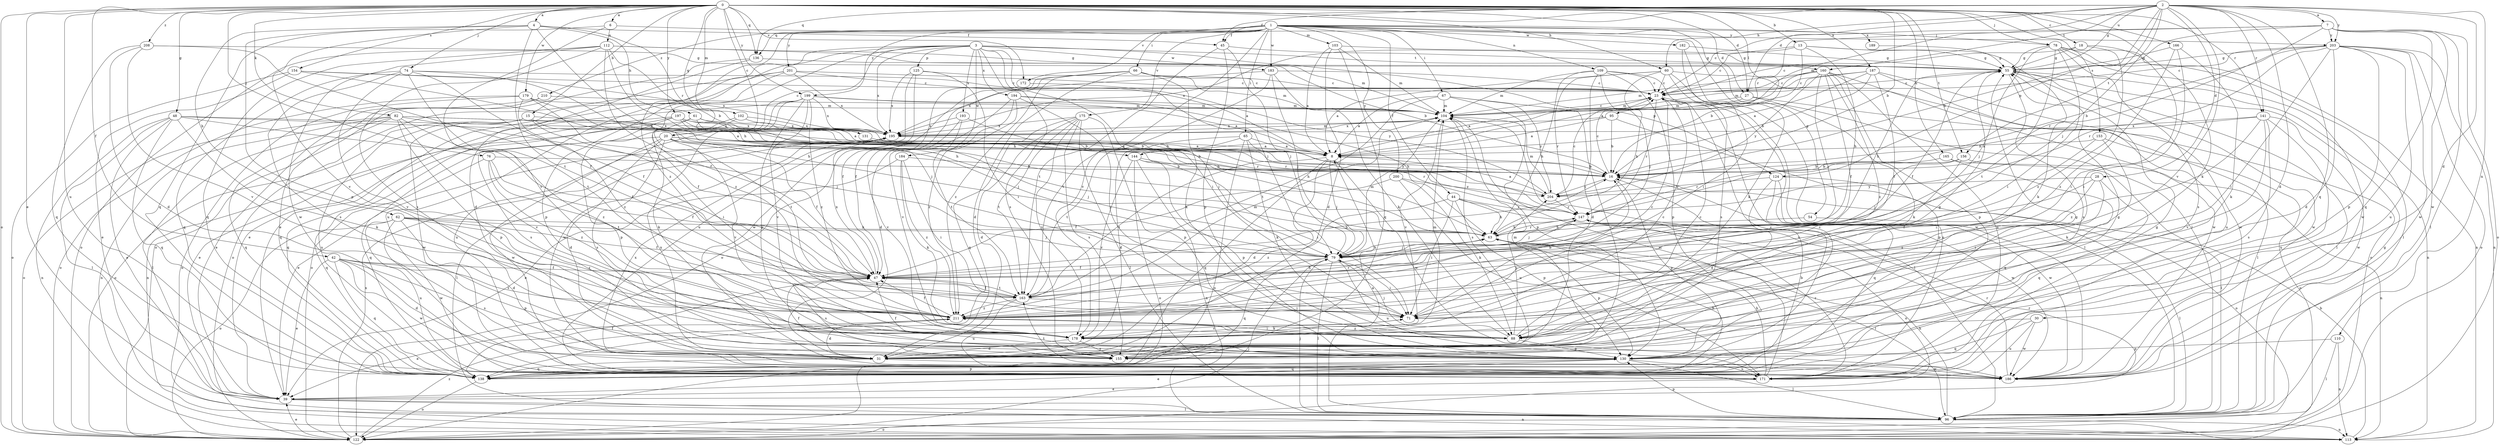 strict digraph  {
0;
1;
2;
3;
4;
6;
7;
8;
13;
15;
16;
18;
20;
23;
27;
28;
30;
31;
39;
42;
44;
45;
47;
48;
54;
55;
60;
61;
62;
63;
65;
66;
67;
71;
74;
76;
78;
79;
82;
88;
95;
96;
102;
103;
104;
109;
110;
112;
113;
122;
124;
125;
130;
131;
136;
138;
141;
144;
147;
153;
154;
155;
156;
160;
163;
165;
166;
171;
172;
175;
178;
179;
182;
183;
184;
186;
187;
189;
193;
194;
195;
197;
199;
200;
201;
203;
204;
208;
210;
211;
0 -> 4  [label=a];
0 -> 6  [label=a];
0 -> 13  [label=b];
0 -> 15  [label=b];
0 -> 16  [label=b];
0 -> 18  [label=c];
0 -> 20  [label=c];
0 -> 27  [label=d];
0 -> 39  [label=e];
0 -> 42  [label=f];
0 -> 48  [label=g];
0 -> 60  [label=h];
0 -> 74  [label=j];
0 -> 76  [label=j];
0 -> 78  [label=j];
0 -> 82  [label=k];
0 -> 88  [label=k];
0 -> 95  [label=l];
0 -> 102  [label=m];
0 -> 122  [label=o];
0 -> 131  [label=q];
0 -> 136  [label=q];
0 -> 141  [label=r];
0 -> 153  [label=s];
0 -> 154  [label=s];
0 -> 156  [label=t];
0 -> 165  [label=u];
0 -> 166  [label=u];
0 -> 171  [label=u];
0 -> 172  [label=v];
0 -> 179  [label=w];
0 -> 187  [label=x];
0 -> 197  [label=y];
0 -> 199  [label=y];
0 -> 208  [label=z];
1 -> 27  [label=d];
1 -> 44  [label=f];
1 -> 45  [label=f];
1 -> 54  [label=g];
1 -> 65  [label=i];
1 -> 66  [label=i];
1 -> 67  [label=i];
1 -> 78  [label=j];
1 -> 96  [label=l];
1 -> 103  [label=m];
1 -> 109  [label=n];
1 -> 136  [label=q];
1 -> 172  [label=v];
1 -> 175  [label=v];
1 -> 178  [label=v];
1 -> 182  [label=w];
1 -> 183  [label=w];
1 -> 189  [label=x];
1 -> 199  [label=y];
1 -> 200  [label=y];
1 -> 201  [label=y];
1 -> 210  [label=z];
1 -> 211  [label=z];
2 -> 7  [label=a];
2 -> 27  [label=d];
2 -> 28  [label=d];
2 -> 30  [label=d];
2 -> 31  [label=d];
2 -> 45  [label=f];
2 -> 55  [label=g];
2 -> 60  [label=h];
2 -> 79  [label=j];
2 -> 110  [label=n];
2 -> 124  [label=p];
2 -> 136  [label=q];
2 -> 138  [label=q];
2 -> 141  [label=r];
2 -> 144  [label=r];
2 -> 156  [label=t];
2 -> 160  [label=t];
2 -> 178  [label=v];
2 -> 203  [label=y];
3 -> 20  [label=c];
3 -> 39  [label=e];
3 -> 71  [label=i];
3 -> 79  [label=j];
3 -> 124  [label=p];
3 -> 125  [label=p];
3 -> 155  [label=s];
3 -> 160  [label=t];
3 -> 171  [label=u];
3 -> 183  [label=w];
3 -> 184  [label=w];
3 -> 193  [label=x];
3 -> 194  [label=x];
3 -> 195  [label=x];
3 -> 211  [label=z];
4 -> 45  [label=f];
4 -> 61  [label=h];
4 -> 62  [label=h];
4 -> 63  [label=h];
4 -> 130  [label=p];
4 -> 144  [label=r];
4 -> 163  [label=t];
4 -> 178  [label=v];
6 -> 112  [label=n];
6 -> 138  [label=q];
6 -> 178  [label=v];
6 -> 203  [label=y];
7 -> 16  [label=b];
7 -> 23  [label=c];
7 -> 96  [label=l];
7 -> 104  [label=m];
7 -> 122  [label=o];
7 -> 138  [label=q];
7 -> 147  [label=r];
7 -> 186  [label=w];
7 -> 203  [label=y];
8 -> 16  [label=b];
8 -> 31  [label=d];
8 -> 79  [label=j];
8 -> 138  [label=q];
8 -> 163  [label=t];
8 -> 186  [label=w];
13 -> 16  [label=b];
13 -> 23  [label=c];
13 -> 55  [label=g];
13 -> 63  [label=h];
13 -> 88  [label=k];
13 -> 195  [label=x];
15 -> 71  [label=i];
15 -> 79  [label=j];
15 -> 122  [label=o];
15 -> 171  [label=u];
15 -> 186  [label=w];
15 -> 195  [label=x];
16 -> 23  [label=c];
16 -> 130  [label=p];
16 -> 186  [label=w];
16 -> 204  [label=y];
18 -> 23  [label=c];
18 -> 55  [label=g];
18 -> 71  [label=i];
18 -> 211  [label=z];
20 -> 8  [label=a];
20 -> 16  [label=b];
20 -> 31  [label=d];
20 -> 47  [label=f];
20 -> 138  [label=q];
20 -> 147  [label=r];
20 -> 155  [label=s];
20 -> 178  [label=v];
20 -> 186  [label=w];
23 -> 104  [label=m];
23 -> 147  [label=r];
23 -> 171  [label=u];
27 -> 8  [label=a];
27 -> 88  [label=k];
27 -> 96  [label=l];
27 -> 104  [label=m];
28 -> 47  [label=f];
28 -> 71  [label=i];
28 -> 138  [label=q];
28 -> 204  [label=y];
28 -> 211  [label=z];
30 -> 138  [label=q];
30 -> 171  [label=u];
30 -> 178  [label=v];
30 -> 186  [label=w];
31 -> 55  [label=g];
31 -> 138  [label=q];
31 -> 186  [label=w];
31 -> 195  [label=x];
39 -> 96  [label=l];
39 -> 113  [label=n];
39 -> 147  [label=r];
42 -> 31  [label=d];
42 -> 39  [label=e];
42 -> 47  [label=f];
42 -> 130  [label=p];
42 -> 138  [label=q];
42 -> 155  [label=s];
42 -> 186  [label=w];
42 -> 211  [label=z];
44 -> 63  [label=h];
44 -> 71  [label=i];
44 -> 122  [label=o];
44 -> 130  [label=p];
44 -> 147  [label=r];
44 -> 211  [label=z];
45 -> 55  [label=g];
45 -> 79  [label=j];
45 -> 130  [label=p];
45 -> 163  [label=t];
47 -> 16  [label=b];
47 -> 155  [label=s];
47 -> 163  [label=t];
47 -> 195  [label=x];
48 -> 8  [label=a];
48 -> 39  [label=e];
48 -> 47  [label=f];
48 -> 88  [label=k];
48 -> 96  [label=l];
48 -> 113  [label=n];
48 -> 138  [label=q];
48 -> 195  [label=x];
54 -> 63  [label=h];
54 -> 96  [label=l];
55 -> 23  [label=c];
55 -> 47  [label=f];
55 -> 63  [label=h];
55 -> 96  [label=l];
55 -> 113  [label=n];
55 -> 155  [label=s];
55 -> 186  [label=w];
60 -> 8  [label=a];
60 -> 23  [label=c];
60 -> 63  [label=h];
60 -> 96  [label=l];
60 -> 122  [label=o];
60 -> 147  [label=r];
60 -> 186  [label=w];
61 -> 16  [label=b];
61 -> 88  [label=k];
61 -> 113  [label=n];
61 -> 147  [label=r];
61 -> 195  [label=x];
62 -> 31  [label=d];
62 -> 47  [label=f];
62 -> 63  [label=h];
62 -> 79  [label=j];
62 -> 122  [label=o];
62 -> 171  [label=u];
62 -> 186  [label=w];
62 -> 211  [label=z];
63 -> 79  [label=j];
63 -> 96  [label=l];
63 -> 130  [label=p];
63 -> 147  [label=r];
65 -> 8  [label=a];
65 -> 31  [label=d];
65 -> 88  [label=k];
65 -> 122  [label=o];
65 -> 163  [label=t];
65 -> 204  [label=y];
66 -> 23  [label=c];
66 -> 31  [label=d];
66 -> 47  [label=f];
66 -> 88  [label=k];
66 -> 104  [label=m];
66 -> 122  [label=o];
66 -> 211  [label=z];
67 -> 8  [label=a];
67 -> 104  [label=m];
67 -> 130  [label=p];
67 -> 155  [label=s];
67 -> 163  [label=t];
67 -> 204  [label=y];
71 -> 16  [label=b];
71 -> 178  [label=v];
74 -> 23  [label=c];
74 -> 47  [label=f];
74 -> 63  [label=h];
74 -> 138  [label=q];
74 -> 155  [label=s];
74 -> 163  [label=t];
74 -> 178  [label=v];
76 -> 16  [label=b];
76 -> 47  [label=f];
76 -> 138  [label=q];
76 -> 163  [label=t];
76 -> 211  [label=z];
78 -> 55  [label=g];
78 -> 71  [label=i];
78 -> 79  [label=j];
78 -> 96  [label=l];
78 -> 113  [label=n];
78 -> 155  [label=s];
78 -> 163  [label=t];
78 -> 186  [label=w];
79 -> 47  [label=f];
79 -> 63  [label=h];
79 -> 71  [label=i];
79 -> 96  [label=l];
79 -> 104  [label=m];
79 -> 138  [label=q];
79 -> 171  [label=u];
82 -> 8  [label=a];
82 -> 79  [label=j];
82 -> 96  [label=l];
82 -> 113  [label=n];
82 -> 122  [label=o];
82 -> 130  [label=p];
82 -> 138  [label=q];
82 -> 178  [label=v];
82 -> 195  [label=x];
82 -> 211  [label=z];
88 -> 23  [label=c];
88 -> 55  [label=g];
88 -> 79  [label=j];
88 -> 130  [label=p];
88 -> 204  [label=y];
88 -> 211  [label=z];
95 -> 8  [label=a];
95 -> 16  [label=b];
95 -> 130  [label=p];
95 -> 195  [label=x];
96 -> 8  [label=a];
96 -> 55  [label=g];
96 -> 63  [label=h];
96 -> 79  [label=j];
96 -> 113  [label=n];
96 -> 122  [label=o];
96 -> 130  [label=p];
102 -> 16  [label=b];
102 -> 130  [label=p];
102 -> 163  [label=t];
102 -> 195  [label=x];
103 -> 8  [label=a];
103 -> 31  [label=d];
103 -> 55  [label=g];
103 -> 104  [label=m];
103 -> 138  [label=q];
104 -> 23  [label=c];
104 -> 96  [label=l];
104 -> 155  [label=s];
104 -> 178  [label=v];
104 -> 195  [label=x];
109 -> 23  [label=c];
109 -> 31  [label=d];
109 -> 63  [label=h];
109 -> 79  [label=j];
109 -> 104  [label=m];
109 -> 130  [label=p];
109 -> 155  [label=s];
110 -> 96  [label=l];
110 -> 113  [label=n];
110 -> 130  [label=p];
112 -> 16  [label=b];
112 -> 47  [label=f];
112 -> 55  [label=g];
112 -> 63  [label=h];
112 -> 104  [label=m];
112 -> 122  [label=o];
112 -> 138  [label=q];
112 -> 155  [label=s];
112 -> 186  [label=w];
113 -> 16  [label=b];
122 -> 39  [label=e];
122 -> 79  [label=j];
122 -> 195  [label=x];
122 -> 211  [label=z];
124 -> 31  [label=d];
124 -> 122  [label=o];
124 -> 138  [label=q];
124 -> 186  [label=w];
124 -> 204  [label=y];
125 -> 23  [label=c];
125 -> 71  [label=i];
125 -> 171  [label=u];
125 -> 186  [label=w];
125 -> 195  [label=x];
130 -> 23  [label=c];
130 -> 39  [label=e];
130 -> 47  [label=f];
130 -> 96  [label=l];
130 -> 138  [label=q];
130 -> 171  [label=u];
131 -> 8  [label=a];
131 -> 79  [label=j];
136 -> 16  [label=b];
136 -> 31  [label=d];
136 -> 122  [label=o];
138 -> 16  [label=b];
138 -> 47  [label=f];
138 -> 63  [label=h];
138 -> 122  [label=o];
138 -> 130  [label=p];
141 -> 16  [label=b];
141 -> 155  [label=s];
141 -> 171  [label=u];
141 -> 178  [label=v];
141 -> 186  [label=w];
141 -> 195  [label=x];
141 -> 211  [label=z];
144 -> 16  [label=b];
144 -> 71  [label=i];
144 -> 113  [label=n];
144 -> 122  [label=o];
144 -> 130  [label=p];
144 -> 178  [label=v];
147 -> 63  [label=h];
147 -> 79  [label=j];
153 -> 8  [label=a];
153 -> 71  [label=i];
153 -> 88  [label=k];
153 -> 122  [label=o];
154 -> 23  [label=c];
154 -> 39  [label=e];
154 -> 63  [label=h];
154 -> 122  [label=o];
154 -> 195  [label=x];
155 -> 23  [label=c];
155 -> 47  [label=f];
155 -> 55  [label=g];
155 -> 104  [label=m];
156 -> 16  [label=b];
156 -> 79  [label=j];
156 -> 113  [label=n];
156 -> 147  [label=r];
156 -> 211  [label=z];
160 -> 8  [label=a];
160 -> 23  [label=c];
160 -> 47  [label=f];
160 -> 79  [label=j];
160 -> 104  [label=m];
160 -> 130  [label=p];
160 -> 171  [label=u];
160 -> 186  [label=w];
160 -> 204  [label=y];
160 -> 211  [label=z];
163 -> 47  [label=f];
163 -> 63  [label=h];
163 -> 71  [label=i];
163 -> 104  [label=m];
163 -> 171  [label=u];
163 -> 211  [label=z];
165 -> 16  [label=b];
165 -> 96  [label=l];
165 -> 138  [label=q];
166 -> 55  [label=g];
166 -> 71  [label=i];
166 -> 88  [label=k];
166 -> 211  [label=z];
171 -> 39  [label=e];
171 -> 55  [label=g];
171 -> 63  [label=h];
171 -> 104  [label=m];
171 -> 147  [label=r];
172 -> 47  [label=f];
172 -> 204  [label=y];
175 -> 31  [label=d];
175 -> 96  [label=l];
175 -> 130  [label=p];
175 -> 138  [label=q];
175 -> 155  [label=s];
175 -> 163  [label=t];
175 -> 178  [label=v];
175 -> 195  [label=x];
178 -> 23  [label=c];
178 -> 31  [label=d];
178 -> 71  [label=i];
178 -> 104  [label=m];
178 -> 155  [label=s];
179 -> 47  [label=f];
179 -> 79  [label=j];
179 -> 104  [label=m];
179 -> 113  [label=n];
179 -> 122  [label=o];
179 -> 211  [label=z];
182 -> 55  [label=g];
182 -> 71  [label=i];
182 -> 88  [label=k];
183 -> 23  [label=c];
183 -> 79  [label=j];
183 -> 88  [label=k];
183 -> 163  [label=t];
183 -> 195  [label=x];
184 -> 16  [label=b];
184 -> 39  [label=e];
184 -> 71  [label=i];
184 -> 88  [label=k];
184 -> 211  [label=z];
186 -> 147  [label=r];
186 -> 163  [label=t];
186 -> 195  [label=x];
187 -> 8  [label=a];
187 -> 16  [label=b];
187 -> 23  [label=c];
187 -> 47  [label=f];
187 -> 104  [label=m];
187 -> 171  [label=u];
187 -> 186  [label=w];
189 -> 55  [label=g];
193 -> 79  [label=j];
193 -> 163  [label=t];
193 -> 178  [label=v];
193 -> 195  [label=x];
194 -> 31  [label=d];
194 -> 63  [label=h];
194 -> 71  [label=i];
194 -> 104  [label=m];
194 -> 178  [label=v];
194 -> 211  [label=z];
195 -> 8  [label=a];
195 -> 39  [label=e];
195 -> 96  [label=l];
195 -> 104  [label=m];
197 -> 16  [label=b];
197 -> 39  [label=e];
197 -> 63  [label=h];
197 -> 138  [label=q];
197 -> 147  [label=r];
197 -> 155  [label=s];
197 -> 195  [label=x];
199 -> 8  [label=a];
199 -> 104  [label=m];
199 -> 122  [label=o];
199 -> 130  [label=p];
199 -> 171  [label=u];
199 -> 178  [label=v];
199 -> 186  [label=w];
199 -> 195  [label=x];
199 -> 211  [label=z];
200 -> 47  [label=f];
200 -> 88  [label=k];
200 -> 171  [label=u];
200 -> 204  [label=y];
201 -> 8  [label=a];
201 -> 23  [label=c];
201 -> 39  [label=e];
201 -> 122  [label=o];
201 -> 130  [label=p];
201 -> 195  [label=x];
203 -> 16  [label=b];
203 -> 23  [label=c];
203 -> 31  [label=d];
203 -> 55  [label=g];
203 -> 71  [label=i];
203 -> 113  [label=n];
203 -> 122  [label=o];
203 -> 130  [label=p];
203 -> 147  [label=r];
203 -> 171  [label=u];
203 -> 186  [label=w];
204 -> 8  [label=a];
204 -> 23  [label=c];
204 -> 104  [label=m];
204 -> 147  [label=r];
208 -> 31  [label=d];
208 -> 47  [label=f];
208 -> 55  [label=g];
208 -> 138  [label=q];
208 -> 178  [label=v];
210 -> 39  [label=e];
210 -> 104  [label=m];
210 -> 138  [label=q];
211 -> 23  [label=c];
211 -> 31  [label=d];
211 -> 39  [label=e];
211 -> 47  [label=f];
211 -> 88  [label=k];
211 -> 147  [label=r];
}

